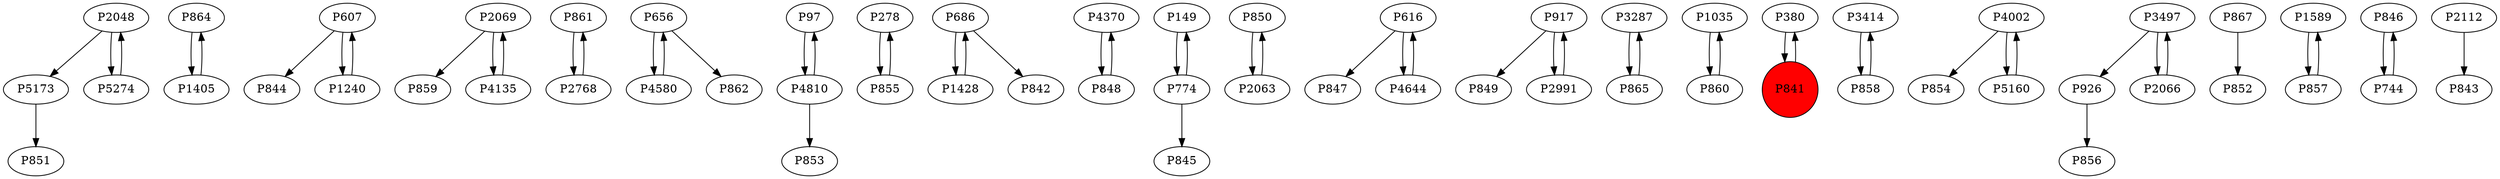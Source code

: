 digraph {
	P5173 -> P851
	P864 -> P1405
	P607 -> P844
	P2069 -> P859
	P861 -> P2768
	P656 -> P4580
	P97 -> P4810
	P4135 -> P2069
	P278 -> P855
	P686 -> P1428
	P4370 -> P848
	P656 -> P862
	P149 -> P774
	P850 -> P2063
	P616 -> P847
	P917 -> P849
	P3287 -> P865
	P607 -> P1240
	P917 -> P2991
	P1035 -> P860
	P2063 -> P850
	P2048 -> P5173
	P686 -> P842
	P380 -> P841
	P3414 -> P858
	P1405 -> P864
	P2069 -> P4135
	P4002 -> P854
	P774 -> P149
	P841 -> P380
	P4810 -> P97
	P926 -> P856
	P4580 -> P656
	P855 -> P278
	P3497 -> P2066
	P2048 -> P5274
	P4644 -> P616
	P1428 -> P686
	P2768 -> P861
	P2066 -> P3497
	P848 -> P4370
	P5274 -> P2048
	P774 -> P845
	P3497 -> P926
	P865 -> P3287
	P1240 -> P607
	P867 -> P852
	P860 -> P1035
	P1589 -> P857
	P846 -> P744
	P4810 -> P853
	P4002 -> P5160
	P2991 -> P917
	P744 -> P846
	P616 -> P4644
	P857 -> P1589
	P5160 -> P4002
	P2112 -> P843
	P858 -> P3414
	P841 [shape=circle]
	P841 [style=filled]
	P841 [fillcolor=red]
}